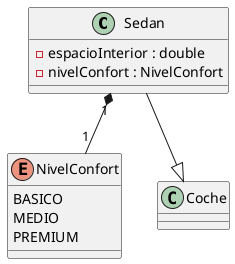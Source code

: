 @startuml Sedan
class Sedan {
-espacioInterior : double
-nivelConfort : NivelConfort
}

enum NivelConfort {
  BASICO
  MEDIO
  PREMIUM
}

Sedan --|> Coche
Sedan "1" *-- "1" NivelConfort

@enduml